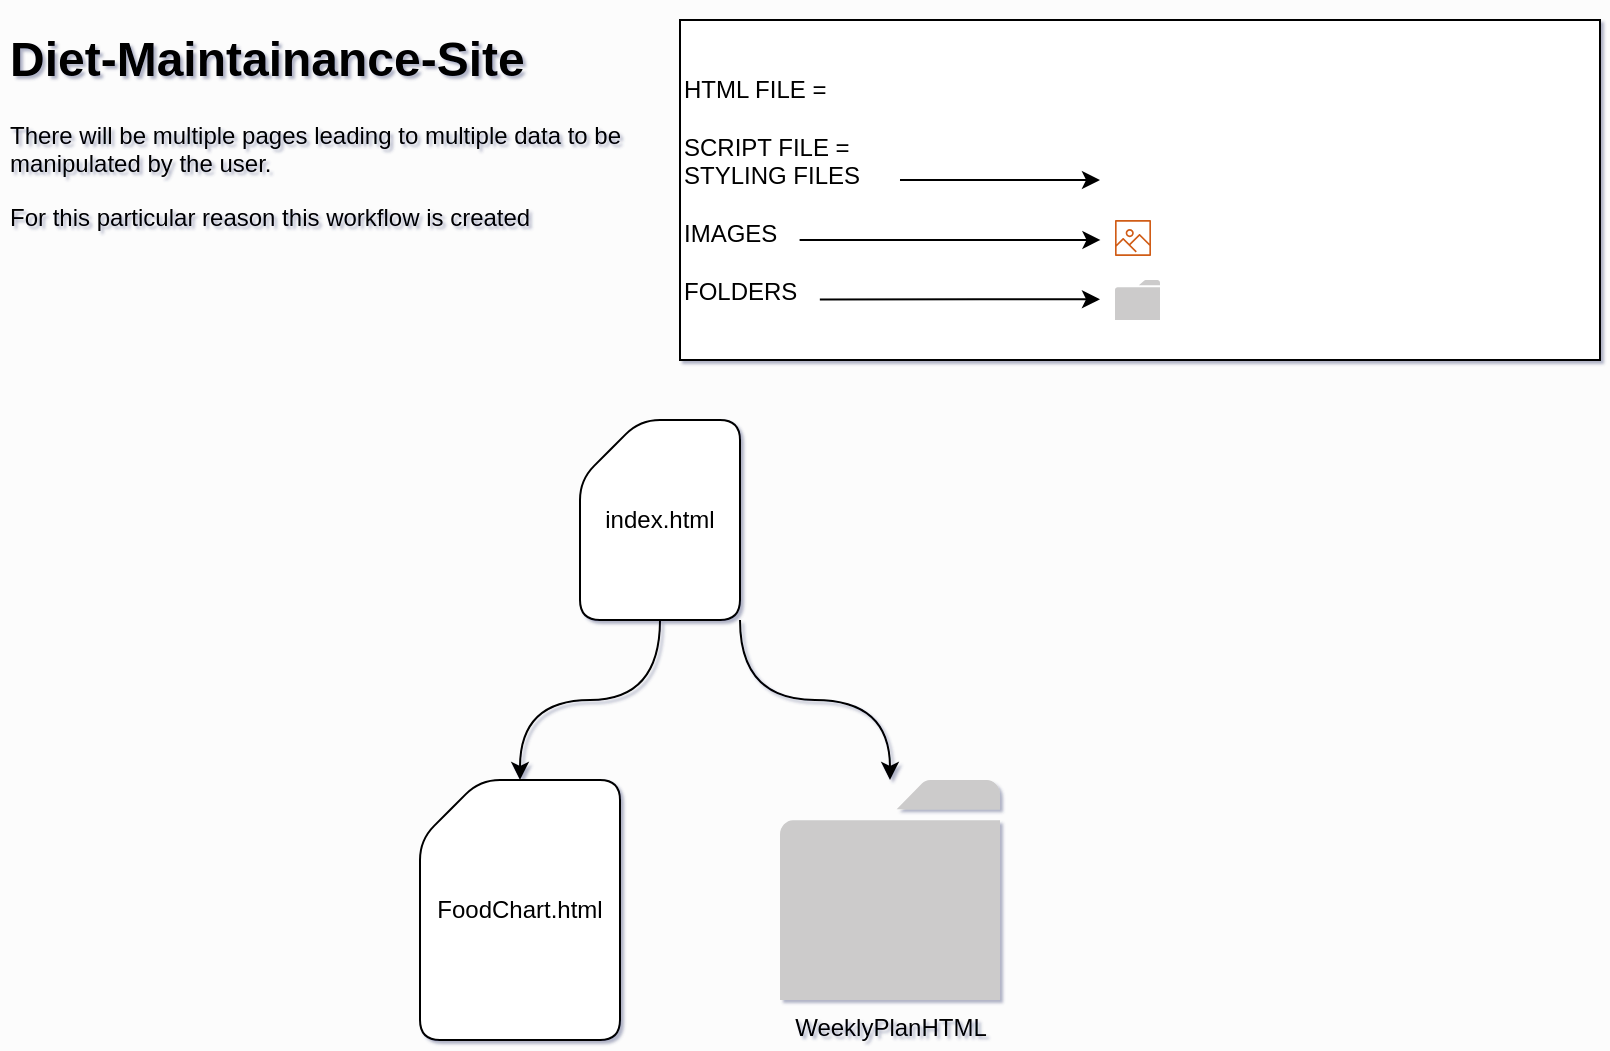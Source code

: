 <mxfile version="13.1.3">
    <diagram id="6hGFLwfOUW9BJ-s0fimq" name="Page-1">
        <mxGraphModel dx="943" dy="628" grid="1" gridSize="10" guides="1" tooltips="1" connect="1" arrows="1" fold="1" page="1" pageScale="1" pageWidth="827" pageHeight="1169" background="#FCFCFC" math="0" shadow="1">
            <root>
                <mxCell id="0"/>
                <mxCell id="1" parent="0"/>
                <mxCell id="7" value="&lt;h1&gt;Diet-Maintainance-Site&lt;/h1&gt;&lt;p&gt;There will be multiple pages leading to multiple data to be manipulated by the user.&lt;/p&gt;&lt;p&gt;For this particular reason this workflow is created&lt;/p&gt;" style="text;html=1;strokeColor=none;fillColor=none;spacing=5;spacingTop=-20;whiteSpace=wrap;overflow=hidden;rounded=0;" parent="1" vertex="1">
                    <mxGeometry y="30" width="340" height="110" as="geometry"/>
                </mxCell>
                <mxCell id="28" style="edgeStyle=orthogonalEdgeStyle;curved=1;rounded=0;orthogonalLoop=1;jettySize=auto;html=1;exitX=0.5;exitY=1;exitDx=0;exitDy=0;exitPerimeter=0;entryX=0.5;entryY=0;entryDx=0;entryDy=0;entryPerimeter=0;" edge="1" parent="1" source="10" target="21">
                    <mxGeometry relative="1" as="geometry"/>
                </mxCell>
                <mxCell id="29" style="edgeStyle=orthogonalEdgeStyle;curved=1;rounded=0;orthogonalLoop=1;jettySize=auto;html=1;exitX=1;exitY=1;exitDx=0;exitDy=0;exitPerimeter=0;" edge="1" parent="1" source="10" target="26">
                    <mxGeometry relative="1" as="geometry"/>
                </mxCell>
                <mxCell id="10" value="index.html" style="shape=card;whiteSpace=wrap;html=1;rounded=1;" parent="1" vertex="1">
                    <mxGeometry x="290" y="230" width="80" height="100" as="geometry"/>
                </mxCell>
                <mxCell id="12" value="HTML FILE =&amp;nbsp;&lt;br&gt;&lt;br&gt;SCRIPT FILE =&lt;br&gt;STYLING FILES&amp;nbsp;&lt;br&gt;&lt;br&gt;IMAGES&amp;nbsp;&amp;nbsp;&lt;br&gt;&lt;br&gt;FOLDERS&amp;nbsp;" style="rounded=0;whiteSpace=wrap;html=1;align=left;" parent="1" vertex="1">
                    <mxGeometry x="340" y="30" width="460" height="170" as="geometry"/>
                </mxCell>
                <mxCell id="16" value="" style="endArrow=classic;html=1;fontSize=12;exitX=0.152;exitY=0.822;exitDx=0;exitDy=0;exitPerimeter=0;" parent="1" source="12" edge="1">
                    <mxGeometry width="50" height="50" relative="1" as="geometry">
                        <mxPoint x="474" y="169.66" as="sourcePoint"/>
                        <mxPoint x="550" y="169.66" as="targetPoint"/>
                        <Array as="points">
                            <mxPoint x="500" y="169.66"/>
                        </Array>
                    </mxGeometry>
                </mxCell>
                <mxCell id="17" value="" style="endArrow=classic;html=1;fontSize=12;entryX=0.457;entryY=0.647;entryDx=0;entryDy=0;entryPerimeter=0;exitX=0.13;exitY=0.647;exitDx=0;exitDy=0;exitPerimeter=0;" parent="1" source="12" target="12" edge="1">
                    <mxGeometry width="50" height="50" relative="1" as="geometry">
                        <mxPoint x="414" y="140" as="sourcePoint"/>
                        <mxPoint x="490" y="140" as="targetPoint"/>
                        <Array as="points">
                            <mxPoint x="440" y="140"/>
                            <mxPoint x="460" y="140"/>
                        </Array>
                    </mxGeometry>
                </mxCell>
                <mxCell id="21" value="FoodChart.html" style="shape=card;whiteSpace=wrap;html=1;rounded=1;" vertex="1" parent="1">
                    <mxGeometry x="210" y="410" width="100" height="130" as="geometry"/>
                </mxCell>
                <mxCell id="26" value="WeeklyPlanHTML" style="pointerEvents=1;shadow=0;dashed=0;html=1;strokeColor=none;labelPosition=center;verticalLabelPosition=bottom;verticalAlign=top;outlineConnect=0;align=center;shape=mxgraph.office.concepts.folder;fillColor=#CCCBCB;" vertex="1" parent="1">
                    <mxGeometry x="390" y="410" width="110" height="110" as="geometry"/>
                </mxCell>
                <mxCell id="27" value="" style="pointerEvents=1;shadow=0;dashed=0;html=1;strokeColor=none;labelPosition=center;verticalLabelPosition=bottom;verticalAlign=top;outlineConnect=0;align=center;shape=mxgraph.office.concepts.folder;fillColor=#CCCBCB;" vertex="1" parent="1">
                    <mxGeometry x="557.5" y="160" width="22.5" height="20" as="geometry"/>
                </mxCell>
                <mxCell id="30" value="" style="outlineConnect=0;fontColor=#232F3E;gradientColor=none;fillColor=#D05C17;strokeColor=none;dashed=0;verticalLabelPosition=bottom;verticalAlign=top;align=center;html=1;fontSize=12;fontStyle=0;aspect=fixed;pointerEvents=1;shape=mxgraph.aws4.container_registry_image;" vertex="1" parent="1">
                    <mxGeometry x="557.5" y="130" width="18" height="18" as="geometry"/>
                </mxCell>
                <mxCell id="31" value="" style="endArrow=classic;html=1;fontSize=12;exitX=0.13;exitY=0.647;exitDx=0;exitDy=0;exitPerimeter=0;" edge="1" parent="1">
                    <mxGeometry width="50" height="50" relative="1" as="geometry">
                        <mxPoint x="450.0" y="110" as="sourcePoint"/>
                        <mxPoint x="550" y="110" as="targetPoint"/>
                        <Array as="points">
                            <mxPoint x="490.2" y="110.01"/>
                            <mxPoint x="510.2" y="110.01"/>
                        </Array>
                    </mxGeometry>
                </mxCell>
            </root>
        </mxGraphModel>
    </diagram>
</mxfile>